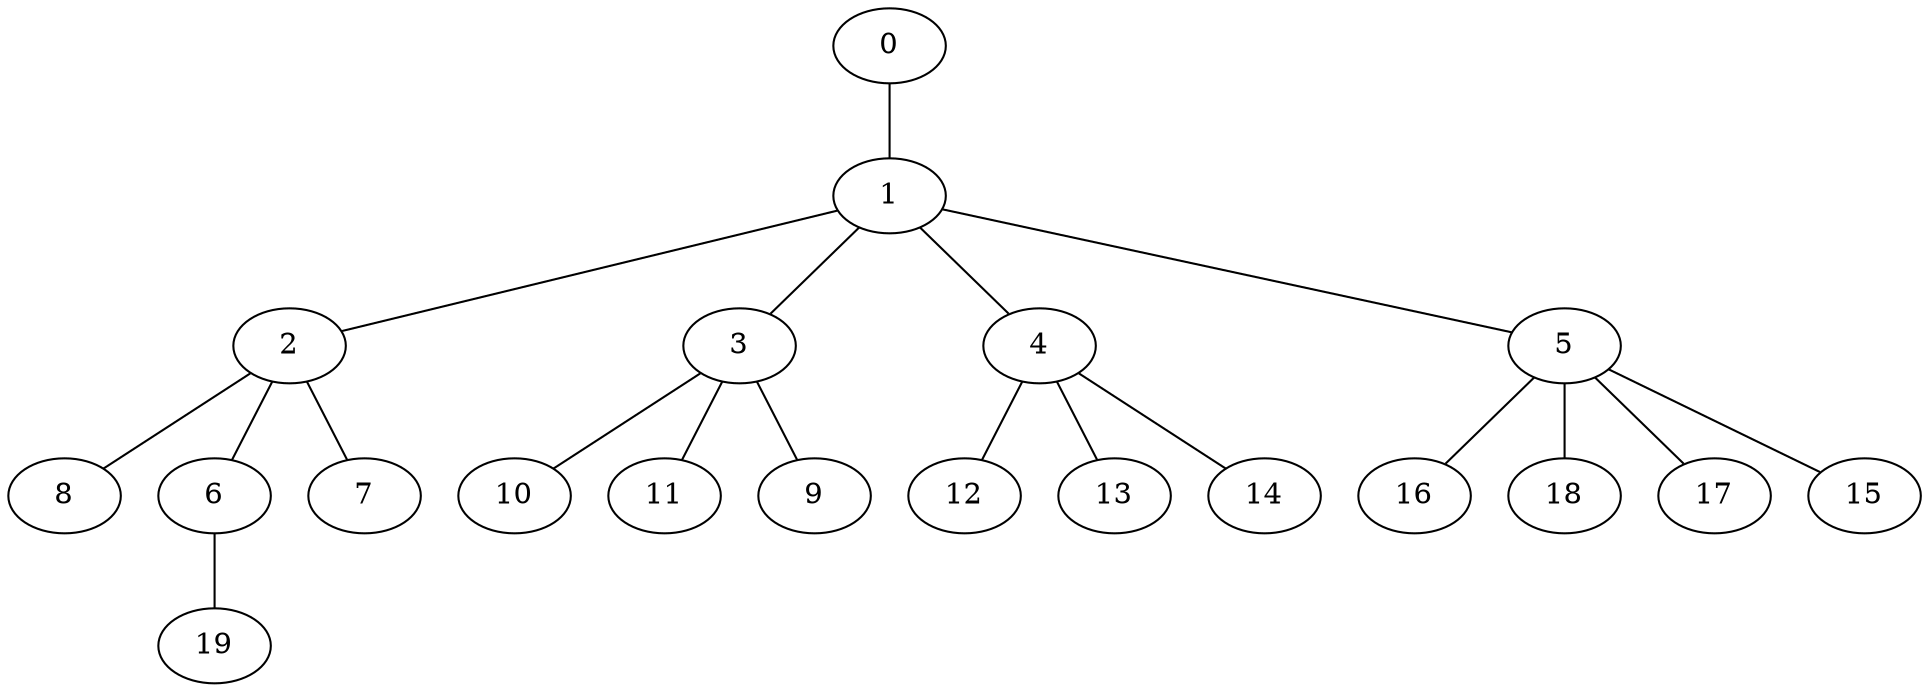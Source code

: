 
graph graphname {
    0 -- 1
1 -- 2
1 -- 3
1 -- 4
1 -- 5
2 -- 8
2 -- 6
2 -- 7
3 -- 10
3 -- 11
3 -- 9
4 -- 12
4 -- 13
4 -- 14
5 -- 16
5 -- 18
5 -- 17
5 -- 15
6 -- 19

}
